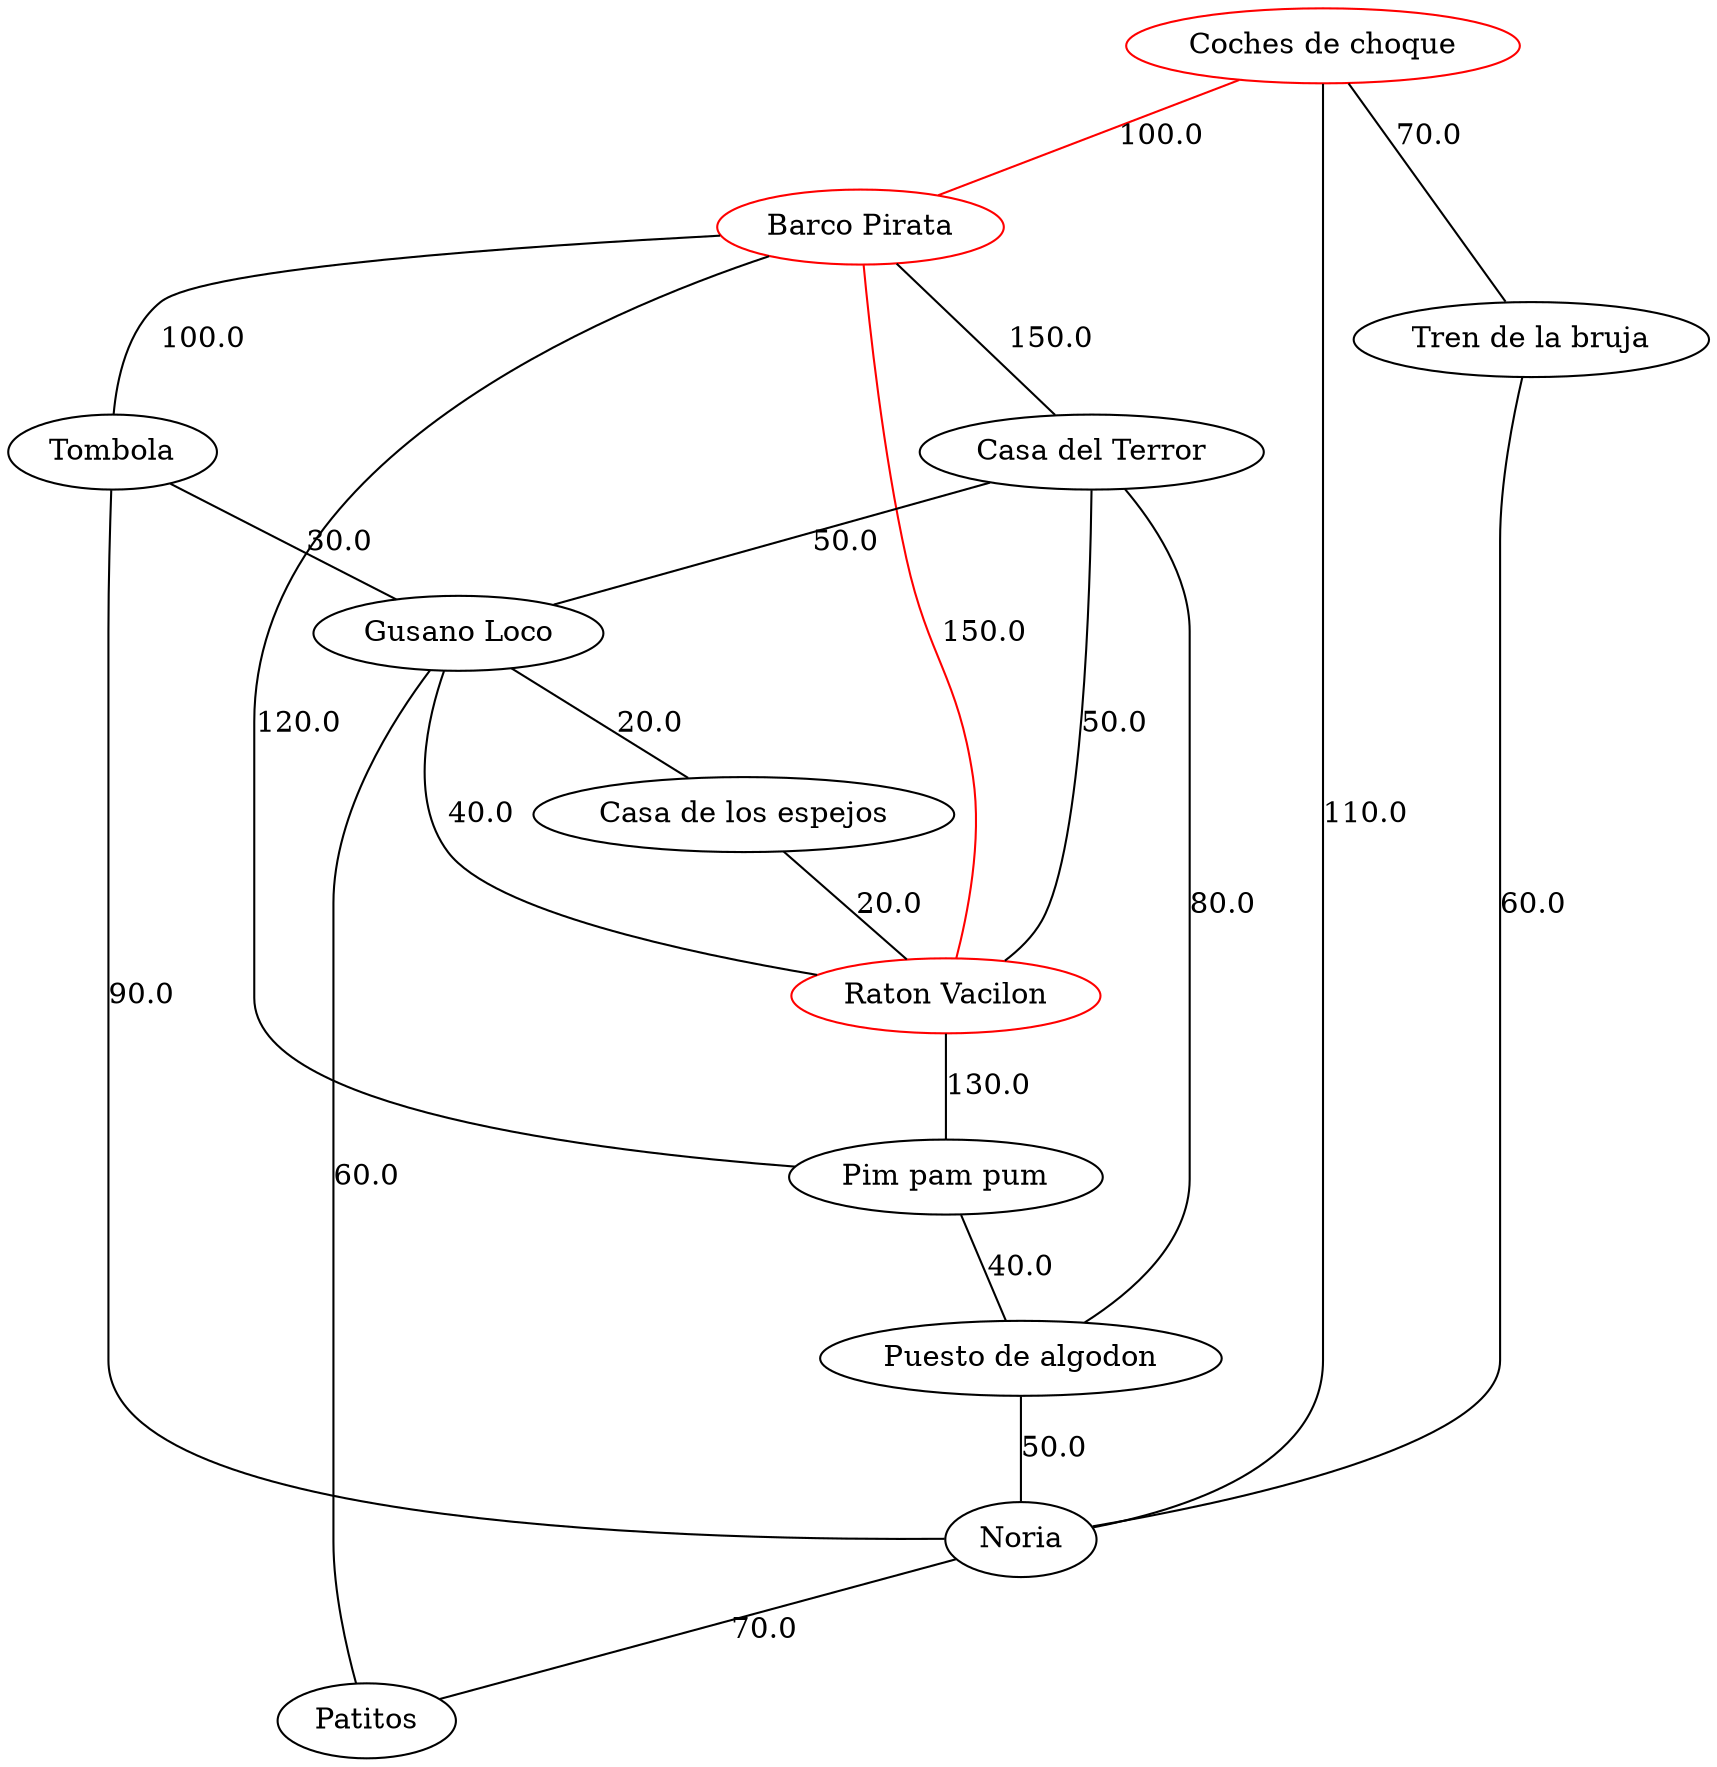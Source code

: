 strict graph G {
  1 [ color="red" label="Barco Pirata" ];
  2 [ label="Casa del Terror" ];
  3 [ label="Tombola" ];
  4 [ label="Gusano Loco" ];
  5 [ color="red" label="Raton Vacilon" ];
  6 [ color="red" label="Coches de choque" ];
  7 [ label="Pim pam pum" ];
  8 [ label="Puesto de algodon" ];
  9 [ label="Noria" ];
  10 [ label="Patitos" ];
  11 [ label="Tren de la bruja" ];
  12 [ label="Casa de los espejos" ];
  1 -- 2 [ label="150.0" ];
  1 -- 3 [ label="100.0" ];
  1 -- 5 [ color="red" label="150.0" ];
  2 -- 5 [ label="50.0" ];
  3 -- 4 [ label="30.0" ];
  4 -- 5 [ label="40.0" ];
  6 -- 1 [ color="red" label="100.0" ];
  2 -- 4 [ label="50.0" ];
  1 -- 7 [ label="120.0" ];
  12 -- 5 [ label="20.0" ];
  2 -- 8 [ label="80.0" ];
  3 -- 9 [ label="90.0" ];
  11 -- 9 [ label="60.0" ];
  4 -- 10 [ label="60.0" ];
  5 -- 7 [ label="130.0" ];
  6 -- 9 [ label="110.0" ];
  7 -- 8 [ label="40.0" ];
  8 -- 9 [ label="50.0" ];
  9 -- 10 [ label="70.0" ];
  6 -- 11 [ label="70.0" ];
  4 -- 12 [ label="20.0" ];
}
